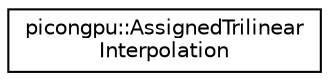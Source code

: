 digraph "Graphical Class Hierarchy"
{
 // LATEX_PDF_SIZE
  edge [fontname="Helvetica",fontsize="10",labelfontname="Helvetica",labelfontsize="10"];
  node [fontname="Helvetica",fontsize="10",shape=record];
  rankdir="LR";
  Node0 [label="picongpu::AssignedTrilinear\lInterpolation",height=0.2,width=0.4,color="black", fillcolor="white", style="filled",URL="$structpicongpu_1_1_assigned_trilinear_interpolation.html",tooltip=" "];
}
